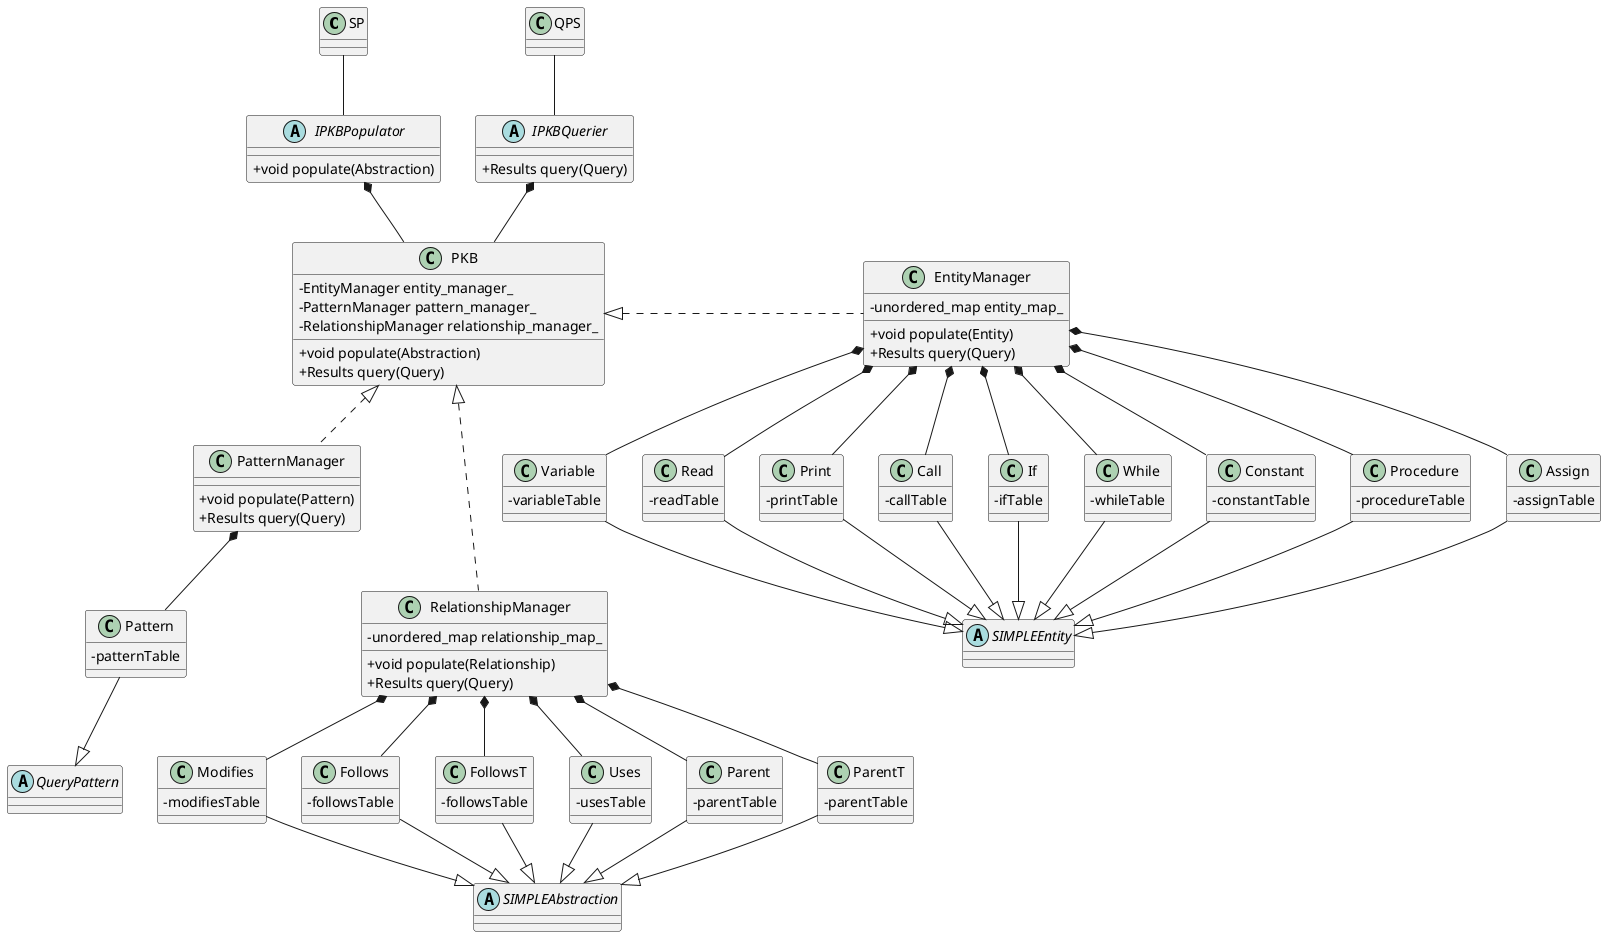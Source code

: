 @startuml
skinparam classAttributeIconSize 0

class SP
class QPS
class PKB

abstract class IPKBPopulator {
	+void populate(Abstraction)
}

abstract class IPKBQuerier {
	+Results query(Query)
}

class EntityManager {
    -unordered_map entity_map_
    +void populate(Entity)
    +Results query(Query)
}
class RelationshipManager {
    -unordered_map relationship_map_
    +void populate(Relationship)
    +Results query(Query)
}
class PatternManager {
    +void populate(Pattern)
    +Results query(Query)
}

class PKB {
    -EntityManager entity_manager_
    -PatternManager pattern_manager_
    -RelationshipManager relationship_manager_
    +void populate(Abstraction)
    +Results query(Query)
}

abstract class "SIMPLEAbstraction"
abstract class "SIMPLEEntity"
abstract class "QueryPattern"

class Variable {
	-variableTable
}

class Read {
	-readTable
}

class Print {
	-printTable
}

class Call {
	-callTable
}

class If {
	-ifTable
}

class While {
	-whileTable
}

class Constant {
	-constantTable
}

class Procedure{
	-procedureTable
}

class Assign {
	-assignTable
}

class Pattern {
	-patternTable
}

class Modifies {
	-modifiesTable
}

class Follows {
	-followsTable
}

class FollowsT {
	-followsTable
}

class Uses {
	-usesTable
}

class Parent{
	-parentTable
}

class ParentT {
	-parentTable
}


IPKBPopulator *-down- PKB
IPKBQuerier *-down- PKB
SP -down- IPKBPopulator
QPS -down- IPKBQuerier

PKB <|.down EntityManager
PKB <|.down.  PatternManager
PKB <|.down.. RelationshipManager

Variable -up-* EntityManager
Read -up-* EntityManager
Print  -up-* EntityManager
Call -up-* EntityManager
If -up-* EntityManager
While -up-* EntityManager
Constant -up-* EntityManager
Procedure -up-* EntityManager
Assign -up-* EntityManager

Variable -down-|> SIMPLEEntity
Read -down-|> SIMPLEEntity
Print -down-|> SIMPLEEntity
Call -down-|> SIMPLEEntity
If -down-|> SIMPLEEntity
While -down-|> SIMPLEEntity
Constant -down-|> SIMPLEEntity
Procedure -down-|> SIMPLEEntity
Assign -down-|> SIMPLEEntity

Modifies -up-* RelationshipManager
Follows -up-* RelationshipManager
FollowsT -up-* RelationshipManager
Uses -up-* RelationshipManager
Parent -up-* RelationshipManager
ParentT -up-* RelationshipManager


Modifies -down-|> SIMPLEAbstraction
Follows -down-|> SIMPLEAbstraction
FollowsT -down-|> SIMPLEAbstraction
Uses -down-|> SIMPLEAbstraction
Parent -down-|> SIMPLEAbstraction
ParentT -down-|> SIMPLEAbstraction

Pattern -up-* PatternManager
Pattern -down-|> QueryPattern

@enduml